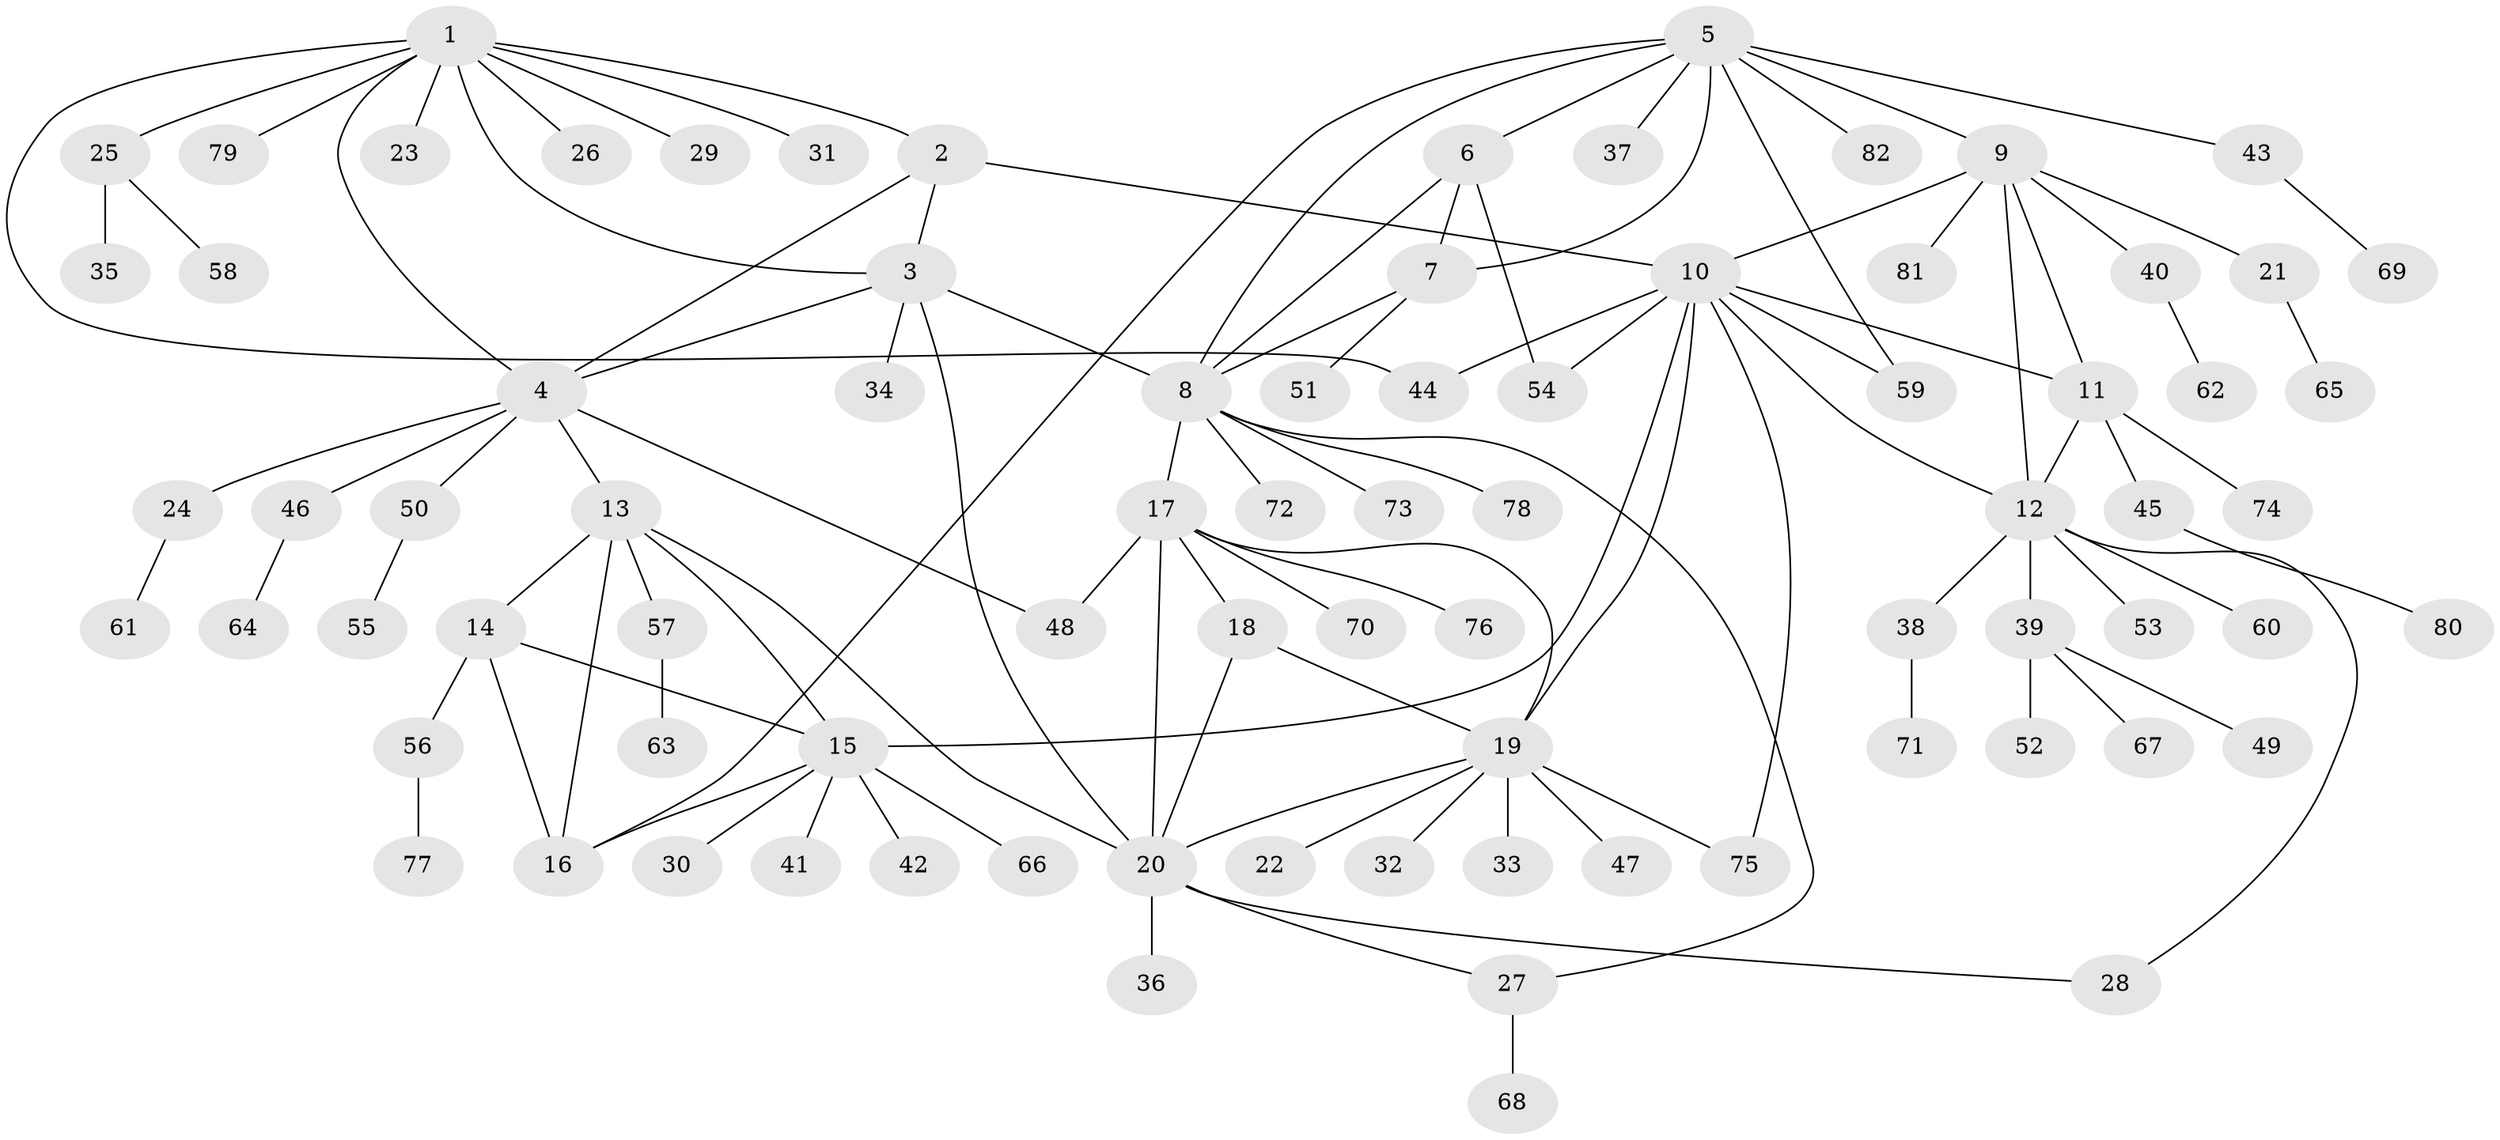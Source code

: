 // Generated by graph-tools (version 1.1) at 2025/55/03/09/25 04:55:53]
// undirected, 82 vertices, 109 edges
graph export_dot {
graph [start="1"]
  node [color=gray90,style=filled];
  1;
  2;
  3;
  4;
  5;
  6;
  7;
  8;
  9;
  10;
  11;
  12;
  13;
  14;
  15;
  16;
  17;
  18;
  19;
  20;
  21;
  22;
  23;
  24;
  25;
  26;
  27;
  28;
  29;
  30;
  31;
  32;
  33;
  34;
  35;
  36;
  37;
  38;
  39;
  40;
  41;
  42;
  43;
  44;
  45;
  46;
  47;
  48;
  49;
  50;
  51;
  52;
  53;
  54;
  55;
  56;
  57;
  58;
  59;
  60;
  61;
  62;
  63;
  64;
  65;
  66;
  67;
  68;
  69;
  70;
  71;
  72;
  73;
  74;
  75;
  76;
  77;
  78;
  79;
  80;
  81;
  82;
  1 -- 2;
  1 -- 3;
  1 -- 4;
  1 -- 23;
  1 -- 25;
  1 -- 26;
  1 -- 29;
  1 -- 31;
  1 -- 44;
  1 -- 79;
  2 -- 3;
  2 -- 4;
  2 -- 10;
  3 -- 4;
  3 -- 8;
  3 -- 20;
  3 -- 34;
  4 -- 13;
  4 -- 24;
  4 -- 46;
  4 -- 48;
  4 -- 50;
  5 -- 6;
  5 -- 7;
  5 -- 8;
  5 -- 9;
  5 -- 16;
  5 -- 37;
  5 -- 43;
  5 -- 59;
  5 -- 82;
  6 -- 7;
  6 -- 8;
  6 -- 54;
  7 -- 8;
  7 -- 51;
  8 -- 17;
  8 -- 27;
  8 -- 72;
  8 -- 73;
  8 -- 78;
  9 -- 10;
  9 -- 11;
  9 -- 12;
  9 -- 21;
  9 -- 40;
  9 -- 81;
  10 -- 11;
  10 -- 12;
  10 -- 15;
  10 -- 19;
  10 -- 44;
  10 -- 54;
  10 -- 59;
  10 -- 75;
  11 -- 12;
  11 -- 45;
  11 -- 74;
  12 -- 28;
  12 -- 38;
  12 -- 39;
  12 -- 53;
  12 -- 60;
  13 -- 14;
  13 -- 15;
  13 -- 16;
  13 -- 20;
  13 -- 57;
  14 -- 15;
  14 -- 16;
  14 -- 56;
  15 -- 16;
  15 -- 30;
  15 -- 41;
  15 -- 42;
  15 -- 66;
  17 -- 18;
  17 -- 19;
  17 -- 20;
  17 -- 48;
  17 -- 70;
  17 -- 76;
  18 -- 19;
  18 -- 20;
  19 -- 20;
  19 -- 22;
  19 -- 32;
  19 -- 33;
  19 -- 47;
  19 -- 75;
  20 -- 27;
  20 -- 28;
  20 -- 36;
  21 -- 65;
  24 -- 61;
  25 -- 35;
  25 -- 58;
  27 -- 68;
  38 -- 71;
  39 -- 49;
  39 -- 52;
  39 -- 67;
  40 -- 62;
  43 -- 69;
  45 -- 80;
  46 -- 64;
  50 -- 55;
  56 -- 77;
  57 -- 63;
}
